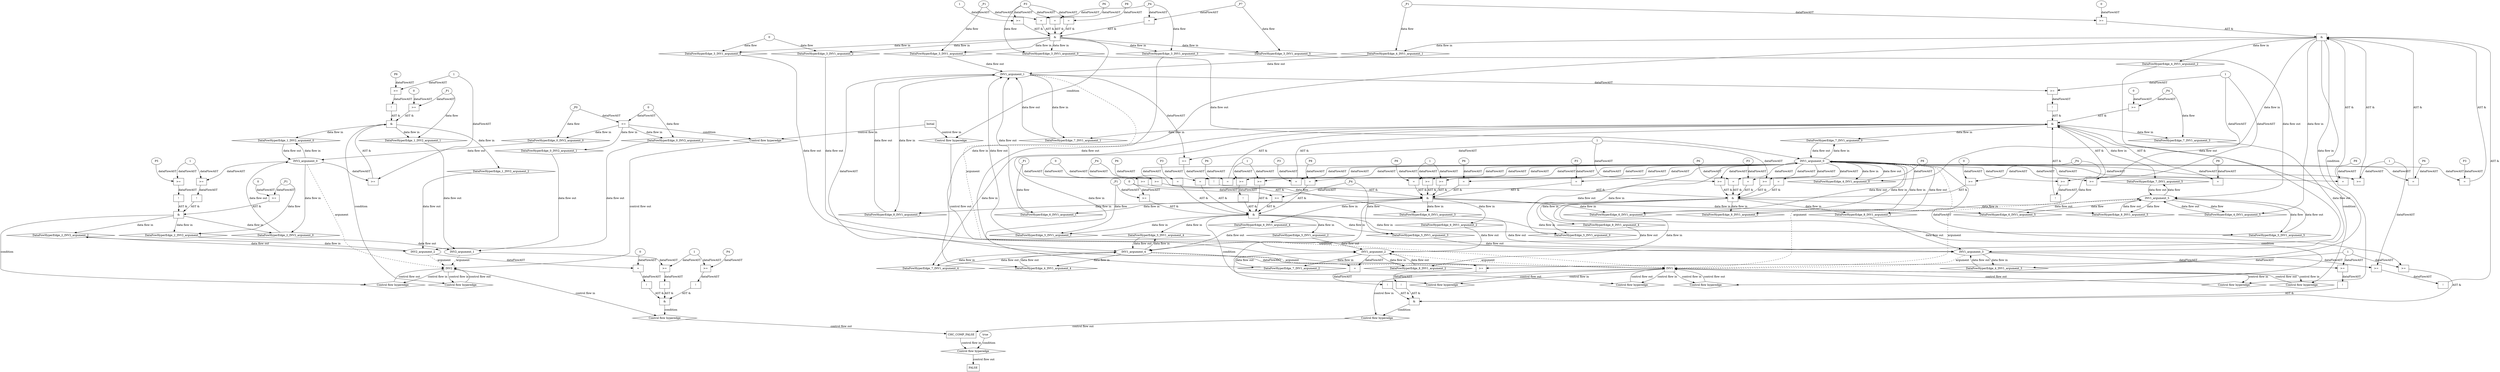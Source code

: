 digraph dag {
"CHC_COMP_FALSE" [label="CHC_COMP_FALSE" nodeName="CHC_COMP_FALSE" class=cfn  shape="rect"];
"INV1" [label="INV1" nodeName="INV1" class=cfn  shape="rect"];
"INV2" [label="INV2" nodeName="INV2" class=cfn  shape="rect"];
FALSE [label="FALSE" nodeName=FALSE class=cfn  shape="rect"];
Initial [label="Initial" nodeName=Initial class=cfn  shape="rect"];
ControlFowHyperEdge_0 [label="Control flow hyperedge" nodeName=ControlFowHyperEdge_0 class=controlFlowHyperEdge shape="diamond"];
"Initial" -> ControlFowHyperEdge_0 [label="control flow in"]
ControlFowHyperEdge_0 -> "INV2" [label="control flow out"]
ControlFowHyperEdge_1 [label="Control flow hyperedge" nodeName=ControlFowHyperEdge_1 class=controlFlowHyperEdge shape="diamond"];
"INV2" -> ControlFowHyperEdge_1 [label="control flow in"]
ControlFowHyperEdge_1 -> "INV2" [label="control flow out"]
ControlFowHyperEdge_2 [label="Control flow hyperedge" nodeName=ControlFowHyperEdge_2 class=controlFlowHyperEdge shape="diamond"];
"INV2" -> ControlFowHyperEdge_2 [label="control flow in"]
ControlFowHyperEdge_2 -> "INV2" [label="control flow out"]
ControlFowHyperEdge_3 [label="Control flow hyperedge" nodeName=ControlFowHyperEdge_3 class=controlFlowHyperEdge shape="diamond"];
"Initial" -> ControlFowHyperEdge_3 [label="control flow in"]
ControlFowHyperEdge_3 -> "INV1" [label="control flow out"]
ControlFowHyperEdge_4 [label="Control flow hyperedge" nodeName=ControlFowHyperEdge_4 class=controlFlowHyperEdge shape="diamond"];
"INV1" -> ControlFowHyperEdge_4 [label="control flow in"]
ControlFowHyperEdge_4 -> "INV1" [label="control flow out"]
ControlFowHyperEdge_5 [label="Control flow hyperedge" nodeName=ControlFowHyperEdge_5 class=controlFlowHyperEdge shape="diamond"];
"INV1" -> ControlFowHyperEdge_5 [label="control flow in"]
ControlFowHyperEdge_5 -> "INV1" [label="control flow out"]
ControlFowHyperEdge_6 [label="Control flow hyperedge" nodeName=ControlFowHyperEdge_6 class=controlFlowHyperEdge shape="diamond"];
"INV1" -> ControlFowHyperEdge_6 [label="control flow in"]
ControlFowHyperEdge_6 -> "INV1" [label="control flow out"]
ControlFowHyperEdge_7 [label="Control flow hyperedge" nodeName=ControlFowHyperEdge_7 class=controlFlowHyperEdge shape="diamond"];
"INV1" -> ControlFowHyperEdge_7 [label="control flow in"]
ControlFowHyperEdge_7 -> "INV1" [label="control flow out"]
ControlFowHyperEdge_8 [label="Control flow hyperedge" nodeName=ControlFowHyperEdge_8 class=controlFlowHyperEdge shape="diamond"];
"INV1" -> ControlFowHyperEdge_8 [label="control flow in"]
ControlFowHyperEdge_8 -> "INV1" [label="control flow out"]
ControlFowHyperEdge_9 [label="Control flow hyperedge" nodeName=ControlFowHyperEdge_9 class=controlFlowHyperEdge shape="diamond"];
"INV2" -> ControlFowHyperEdge_9 [label="control flow in"]
ControlFowHyperEdge_9 -> "CHC_COMP_FALSE" [label="control flow out"]
ControlFowHyperEdge_10 [label="Control flow hyperedge" nodeName=ControlFowHyperEdge_10 class=controlFlowHyperEdge shape="diamond"];
"INV1" -> ControlFowHyperEdge_10 [label="control flow in"]
ControlFowHyperEdge_10 -> "CHC_COMP_FALSE" [label="control flow out"]
ControlFowHyperEdge_11 [label="Control flow hyperedge" nodeName=ControlFowHyperEdge_11 class=controlFlowHyperEdge shape="diamond"];
"CHC_COMP_FALSE" -> ControlFowHyperEdge_11 [label="control flow in"]
ControlFowHyperEdge_11 -> "FALSE" [label="control flow out"]
"INV2_argument_0" [label="INV2_argument_0" nodeName=argument0 class=argument  head="INV2" shape="oval"];
"INV2_argument_0" -> "INV2"[label="argument" style="dashed"]
"INV2_argument_1" [label="INV2_argument_1" nodeName=argument1 class=argument  head="INV2" shape="oval"];
"INV2_argument_1" -> "INV2"[label="argument" style="dashed"]
"INV2_argument_2" [label="INV2_argument_2" nodeName=argument2 class=argument  head="INV2" shape="oval"];
"INV2_argument_2" -> "INV2"[label="argument" style="dashed"]
"INV1_argument_0" [label="INV1_argument_0" nodeName=argument0 class=argument  head="INV1" shape="oval"];
"INV1_argument_0" -> "INV1"[label="argument" style="dashed"]
"INV1_argument_1" [label="INV1_argument_1" nodeName=argument1 class=argument  head="INV1" shape="oval"];
"INV1_argument_1" -> "INV1"[label="argument" style="dashed"]
"INV1_argument_2" [label="INV1_argument_2" nodeName=argument2 class=argument  head="INV1" shape="oval"];
"INV1_argument_2" -> "INV1"[label="argument" style="dashed"]
"INV1_argument_3" [label="INV1_argument_3" nodeName=argument3 class=argument  head="INV1" shape="oval"];
"INV1_argument_3" -> "INV1"[label="argument" style="dashed"]
"INV1_argument_4" [label="INV1_argument_4" nodeName=argument4 class=argument  head="INV1" shape="oval"];
"INV1_argument_4" -> "INV1"[label="argument" style="dashed"]
"INV1_argument_5" [label="INV1_argument_5" nodeName=argument5 class=argument  head="INV1" shape="oval"];
"INV1_argument_5" -> "INV1"[label="argument" style="dashed"]

"xxxINV2___Initial_0xxxguard_0_node_0" [label=">=" nodeName="xxxINV2___Initial_0xxxguard_0_node_0" class=Operator  shape="rect"];
"xxxINV2___Initial_0xxxdataFlow1_node_0" -> "xxxINV2___Initial_0xxxguard_0_node_0"[label="dataFlowAST"]
"xxxINV2___Initial_0xxxdataFlow_0_node_0" -> "xxxINV2___Initial_0xxxguard_0_node_0"[label="dataFlowAST"]

"xxxINV2___Initial_0xxxguard_0_node_0" -> "ControlFowHyperEdge_0" [label="condition"];
"xxxINV2___Initial_0xxxdataFlow_0_node_0" [label="_P0" nodeName="xxxINV2___Initial_0xxxdataFlow_0_node_0" class=Constant ];

"xxxINV2___Initial_0xxxdataFlow_0_node_0" -> "DataFowHyperEdge_0_INV2_argument_0" [label="data flow"];
"xxxINV2___Initial_0xxxdataFlow1_node_0" [label="0" nodeName="xxxINV2___Initial_0xxxdataFlow1_node_0" class=Literal ];

"xxxINV2___Initial_0xxxdataFlow1_node_0" -> "DataFowHyperEdge_0_INV2_argument_2" [label="data flow"];
"xxxINV2___INV2_1xxx_and" [label="&" nodeName="xxxINV2___INV2_1xxx_and" class=Operator shape="rect"];
"xxxINV2___INV2_1xxxguard_0_node_0" [label="!" nodeName="xxxINV2___INV2_1xxxguard_0_node_0" class=Operator shape="rect"];
"xxxINV2___INV2_1xxxguard_0_node_1" [label=">=" nodeName="xxxINV2___INV2_1xxxguard_0_node_1" class=Operator  shape="rect"];
"xxxINV2___INV2_1xxxguard_0_node_2" [label="P6" nodeName="xxxINV2___INV2_1xxxguard_0_node_2" class=Constant ];
"xxxINV2___INV2_1xxxguard_0_node_3" [label="1" nodeName="xxxINV2___INV2_1xxxguard_0_node_3" class=Literal ];
"xxxINV2___INV2_1xxxguard_0_node_1" -> "xxxINV2___INV2_1xxxguard_0_node_0"[label="dataFlowAST"]
"xxxINV2___INV2_1xxxguard_0_node_2" -> "xxxINV2___INV2_1xxxguard_0_node_1"[label="dataFlowAST"]
"xxxINV2___INV2_1xxxguard_0_node_3" -> "xxxINV2___INV2_1xxxguard_0_node_1"[label="dataFlowAST"]

"xxxINV2___INV2_1xxxguard_0_node_0" -> "xxxINV2___INV2_1xxx_and" [label="AST &"];
"xxxINV2___INV2_1xxxguard1_node_0" [label=">=" nodeName="xxxINV2___INV2_1xxxguard1_node_0" class=Operator  shape="rect"];
"xxxINV2___INV2_1xxxguard1_node_2" [label="0" nodeName="xxxINV2___INV2_1xxxguard1_node_2" class=Literal ];
"xxxINV2___INV2_1xxxdataFlow_0_node_0" -> "xxxINV2___INV2_1xxxguard1_node_0"[label="dataFlowAST"]
"xxxINV2___INV2_1xxxguard1_node_2" -> "xxxINV2___INV2_1xxxguard1_node_0"[label="dataFlowAST"]

"xxxINV2___INV2_1xxxguard1_node_0" -> "xxxINV2___INV2_1xxx_and" [label="AST &"];
"xxxINV2___INV2_1xxxguard2_node_0" [label=">=" nodeName="xxxINV2___INV2_1xxxguard2_node_0" class=Operator  shape="rect"];
"INV2_argument_0" -> "xxxINV2___INV2_1xxxguard2_node_0"[label="dataFlowAST"]
"xxxINV2___INV2_1xxxguard_0_node_3" -> "xxxINV2___INV2_1xxxguard2_node_0"[label="dataFlowAST"]

"xxxINV2___INV2_1xxxguard2_node_0" -> "xxxINV2___INV2_1xxx_and" [label="AST &"];
"xxxINV2___INV2_1xxx_and" -> "ControlFowHyperEdge_1" [label="condition"];
"xxxINV2___INV2_1xxxdataFlow_0_node_0" [label="_P1" nodeName="xxxINV2___INV2_1xxxdataFlow_0_node_0" class=Constant ];

"xxxINV2___INV2_1xxxdataFlow_0_node_0" -> "DataFowHyperEdge_1_INV2_argument_1" [label="data flow"];
"xxxINV2___INV2_2xxx_and" [label="&" nodeName="xxxINV2___INV2_2xxx_and" class=Operator shape="rect"];
"xxxINV2___INV2_2xxxguard_0_node_0" [label=">=" nodeName="xxxINV2___INV2_2xxxguard_0_node_0" class=Operator  shape="rect"];
"xxxINV2___INV2_2xxxguard_0_node_2" [label="0" nodeName="xxxINV2___INV2_2xxxguard_0_node_2" class=Literal ];
"xxxINV2___INV2_2xxxdataFlow_0_node_0" -> "xxxINV2___INV2_2xxxguard_0_node_0"[label="dataFlowAST"]
"xxxINV2___INV2_2xxxguard_0_node_2" -> "xxxINV2___INV2_2xxxguard_0_node_0"[label="dataFlowAST"]

"xxxINV2___INV2_2xxxguard_0_node_0" -> "xxxINV2___INV2_2xxx_and" [label="AST &"];
"xxxINV2___INV2_2xxxguard1_node_0" [label="!" nodeName="xxxINV2___INV2_2xxxguard1_node_0" class=Operator shape="rect"];
"xxxINV2___INV2_2xxxguard1_node_1" [label=">=" nodeName="xxxINV2___INV2_2xxxguard1_node_1" class=Operator  shape="rect"];
"xxxINV2___INV2_2xxxguard1_node_2" [label="P5" nodeName="xxxINV2___INV2_2xxxguard1_node_2" class=Constant ];
"xxxINV2___INV2_2xxxguard1_node_3" [label="1" nodeName="xxxINV2___INV2_2xxxguard1_node_3" class=Literal ];
"xxxINV2___INV2_2xxxguard1_node_1" -> "xxxINV2___INV2_2xxxguard1_node_0"[label="dataFlowAST"]
"xxxINV2___INV2_2xxxguard1_node_2" -> "xxxINV2___INV2_2xxxguard1_node_1"[label="dataFlowAST"]
"xxxINV2___INV2_2xxxguard1_node_3" -> "xxxINV2___INV2_2xxxguard1_node_1"[label="dataFlowAST"]

"xxxINV2___INV2_2xxxguard1_node_0" -> "xxxINV2___INV2_2xxx_and" [label="AST &"];
"xxxINV2___INV2_2xxxguard2_node_0" [label="!" nodeName="xxxINV2___INV2_2xxxguard2_node_0" class=Operator shape="rect"];
"xxxINV2___INV2_2xxxguard2_node_1" [label=">=" nodeName="xxxINV2___INV2_2xxxguard2_node_1" class=Operator  shape="rect"];
"xxxINV2___INV2_2xxxguard2_node_1" -> "xxxINV2___INV2_2xxxguard2_node_0"[label="dataFlowAST"]
"INV2_argument_0" -> "xxxINV2___INV2_2xxxguard2_node_1"[label="dataFlowAST"]
"xxxINV2___INV2_2xxxguard1_node_3" -> "xxxINV2___INV2_2xxxguard2_node_1"[label="dataFlowAST"]

"xxxINV2___INV2_2xxxguard2_node_0" -> "xxxINV2___INV2_2xxx_and" [label="AST &"];
"xxxINV2___INV2_2xxx_and" -> "ControlFowHyperEdge_2" [label="condition"];
"xxxINV2___INV2_2xxxdataFlow_0_node_0" [label="_P1" nodeName="xxxINV2___INV2_2xxxdataFlow_0_node_0" class=Constant ];

"xxxINV2___INV2_2xxxdataFlow_0_node_0" -> "DataFowHyperEdge_2_INV2_argument_1" [label="data flow"];
"xxxINV1___Initial_3xxx_and" [label="&" nodeName="xxxINV1___Initial_3xxx_and" class=Operator shape="rect"];
"xxxINV1___Initial_3xxxguard2_node_0" [label=">=" nodeName="xxxINV1___Initial_3xxxguard2_node_0" class=Operator  shape="rect"];
"xxxINV1___Initial_3xxxguard2_node_2" [label="1" nodeName="xxxINV1___Initial_3xxxguard2_node_2" class=Literal ];
"xxxINV1___Initial_3xxxdataFlow5_node_0" -> "xxxINV1___Initial_3xxxguard2_node_0"[label="dataFlowAST"]
"xxxINV1___Initial_3xxxguard2_node_2" -> "xxxINV1___Initial_3xxxguard2_node_0"[label="dataFlowAST"]

"xxxINV1___Initial_3xxxguard2_node_0" -> "xxxINV1___Initial_3xxx_and" [label="AST &"];
"xxxINV1___Initial_3xxxguard3_node_0" [label="=" nodeName="xxxINV1___Initial_3xxxguard3_node_0" class=Operator  shape="rect"];
"xxxINV1___Initial_3xxxguard3_node_1" [label="P8" nodeName="xxxINV1___Initial_3xxxguard3_node_1" class=Constant ];
"xxxINV1___Initial_3xxxguard3_node_1" -> "xxxINV1___Initial_3xxxguard3_node_0"[label="dataFlowAST"]
"xxxINV1___Initial_3xxxdataFlow5_node_0" -> "xxxINV1___Initial_3xxxguard3_node_0"[label="dataFlowAST"]

"xxxINV1___Initial_3xxxguard3_node_0" -> "xxxINV1___Initial_3xxx_and" [label="AST &"];
"xxxINV1___Initial_3xxxguard4_node_0" [label="=" nodeName="xxxINV1___Initial_3xxxguard4_node_0" class=Operator  shape="rect"];
"xxxINV1___Initial_3xxxguard4_node_1" [label="P6" nodeName="xxxINV1___Initial_3xxxguard4_node_1" class=Constant ];
"xxxINV1___Initial_3xxxguard4_node_1" -> "xxxINV1___Initial_3xxxguard4_node_0"[label="dataFlowAST"]
"xxxINV1___Initial_3xxxdataFlow5_node_0" -> "xxxINV1___Initial_3xxxguard4_node_0"[label="dataFlowAST"]

"xxxINV1___Initial_3xxxguard4_node_0" -> "xxxINV1___Initial_3xxx_and" [label="AST &"];
"xxxINV1___Initial_3xxxguard_0_node_0" [label="=" nodeName="xxxINV1___Initial_3xxxguard_0_node_0" class=Operator  shape="rect"];
"xxxINV1___Initial_3xxxdataFlow1_node_0" -> "xxxINV1___Initial_3xxxguard_0_node_0"[label="dataFlowAST"]
"xxxINV1___Initial_3xxxdataFlow3_node_0" -> "xxxINV1___Initial_3xxxguard_0_node_0"[label="dataFlowAST"]

"xxxINV1___Initial_3xxxguard_0_node_0" -> "xxxINV1___Initial_3xxx_and" [label="AST &"];
"xxxINV1___Initial_3xxxguard1_node_0" [label="=" nodeName="xxxINV1___Initial_3xxxguard1_node_0" class=Operator  shape="rect"];
"xxxINV1___Initial_3xxxdataFlow4_node_0" -> "xxxINV1___Initial_3xxxguard1_node_0"[label="dataFlowAST"]
"xxxINV1___Initial_3xxxdataFlow3_node_0" -> "xxxINV1___Initial_3xxxguard1_node_0"[label="dataFlowAST"]

"xxxINV1___Initial_3xxxguard1_node_0" -> "xxxINV1___Initial_3xxx_and" [label="AST &"];
"xxxINV1___Initial_3xxx_and" -> "ControlFowHyperEdge_3" [label="condition"];
"xxxINV1___Initial_3xxxdataFlow_0_node_0" [label="0" nodeName="xxxINV1___Initial_3xxxdataFlow_0_node_0" class=Literal ];

"xxxINV1___Initial_3xxxdataFlow_0_node_0" -> "DataFowHyperEdge_3_INV1_argument_4" [label="data flow"];
"xxxINV1___Initial_3xxxdataFlow1_node_0" [label="_P1" nodeName="xxxINV1___Initial_3xxxdataFlow1_node_0" class=Constant ];

"xxxINV1___Initial_3xxxdataFlow1_node_0" -> "DataFowHyperEdge_3_INV1_argument_1" [label="data flow"];

"xxxINV1___Initial_3xxxdataFlow_0_node_0" -> "DataFowHyperEdge_3_INV1_argument_2" [label="data flow"];
"xxxINV1___Initial_3xxxdataFlow3_node_0" [label="_P4" nodeName="xxxINV1___Initial_3xxxdataFlow3_node_0" class=Constant ];

"xxxINV1___Initial_3xxxdataFlow3_node_0" -> "DataFowHyperEdge_3_INV1_argument_3" [label="data flow"];
"xxxINV1___Initial_3xxxdataFlow4_node_0" [label="_P7" nodeName="xxxINV1___Initial_3xxxdataFlow4_node_0" class=Constant ];

"xxxINV1___Initial_3xxxdataFlow4_node_0" -> "DataFowHyperEdge_3_INV1_argument_5" [label="data flow"];
"xxxINV1___Initial_3xxxdataFlow5_node_0" [label="P3" nodeName="xxxINV1___Initial_3xxxdataFlow5_node_0" class=Constant ];

"xxxINV1___Initial_3xxxdataFlow5_node_0" -> "DataFowHyperEdge_3_INV1_argument_0" [label="data flow"];
"xxxINV1___INV1_4xxx_and" [label="&" nodeName="xxxINV1___INV1_4xxx_and" class=Operator shape="rect"];
"xxxINV1___INV1_4xxxguard1_node_0" [label="=" nodeName="xxxINV1___INV1_4xxxguard1_node_0" class=Operator  shape="rect"];
"xxxINV1___INV1_4xxxguard1_node_1" [label="P8" nodeName="xxxINV1___INV1_4xxxguard1_node_1" class=Constant ];
"xxxINV1___INV1_4xxxguard1_node_1" -> "xxxINV1___INV1_4xxxguard1_node_0"[label="dataFlowAST"]
"INV1_argument_0" -> "xxxINV1___INV1_4xxxguard1_node_0"[label="dataFlowAST"]

"xxxINV1___INV1_4xxxguard1_node_0" -> "xxxINV1___INV1_4xxx_and" [label="AST &"];
"xxxINV1___INV1_4xxxguard3_node_0" [label=">=" nodeName="xxxINV1___INV1_4xxxguard3_node_0" class=Operator  shape="rect"];
"xxxINV1___INV1_4xxxguard3_node_2" [label="0" nodeName="xxxINV1___INV1_4xxxguard3_node_2" class=Literal ];
"xxxINV1___INV1_4xxxdataFlow_0_node_0" -> "xxxINV1___INV1_4xxxguard3_node_0"[label="dataFlowAST"]
"xxxINV1___INV1_4xxxguard3_node_2" -> "xxxINV1___INV1_4xxxguard3_node_0"[label="dataFlowAST"]

"xxxINV1___INV1_4xxxguard3_node_0" -> "xxxINV1___INV1_4xxx_and" [label="AST &"];
"xxxINV1___INV1_4xxxguard2_node_0" [label="=" nodeName="xxxINV1___INV1_4xxxguard2_node_0" class=Operator  shape="rect"];
"xxxINV1___INV1_4xxxguard2_node_1" [label="P6" nodeName="xxxINV1___INV1_4xxxguard2_node_1" class=Constant ];
"xxxINV1___INV1_4xxxguard2_node_1" -> "xxxINV1___INV1_4xxxguard2_node_0"[label="dataFlowAST"]
"INV1_argument_0" -> "xxxINV1___INV1_4xxxguard2_node_0"[label="dataFlowAST"]

"xxxINV1___INV1_4xxxguard2_node_0" -> "xxxINV1___INV1_4xxx_and" [label="AST &"];
"xxxINV1___INV1_4xxxguard4_node_0" [label=">=" nodeName="xxxINV1___INV1_4xxxguard4_node_0" class=Operator  shape="rect"];
"xxxINV1___INV1_4xxxguard4_node_2" [label="1" nodeName="xxxINV1___INV1_4xxxguard4_node_2" class=Literal ];
"INV1_argument_0" -> "xxxINV1___INV1_4xxxguard4_node_0"[label="dataFlowAST"]
"xxxINV1___INV1_4xxxguard4_node_2" -> "xxxINV1___INV1_4xxxguard4_node_0"[label="dataFlowAST"]

"xxxINV1___INV1_4xxxguard4_node_0" -> "xxxINV1___INV1_4xxx_and" [label="AST &"];
"xxxINV1___INV1_4xxxguard5_node_0" [label="!" nodeName="xxxINV1___INV1_4xxxguard5_node_0" class=Operator shape="rect"];
"xxxINV1___INV1_4xxxguard5_node_1" [label=">=" nodeName="xxxINV1___INV1_4xxxguard5_node_1" class=Operator  shape="rect"];
"xxxINV1___INV1_4xxxguard5_node_1" -> "xxxINV1___INV1_4xxxguard5_node_0"[label="dataFlowAST"]
"INV1_argument_3" -> "xxxINV1___INV1_4xxxguard5_node_1"[label="dataFlowAST"]
"xxxINV1___INV1_4xxxguard4_node_2" -> "xxxINV1___INV1_4xxxguard5_node_1"[label="dataFlowAST"]

"xxxINV1___INV1_4xxxguard5_node_0" -> "xxxINV1___INV1_4xxx_and" [label="AST &"];
"xxxINV1___INV1_4xxxguard_0_node_0" [label="=" nodeName="xxxINV1___INV1_4xxxguard_0_node_0" class=Operator  shape="rect"];
"xxxINV1___INV1_4xxxguard_0_node_1" [label="P3" nodeName="xxxINV1___INV1_4xxxguard_0_node_1" class=Constant ];
"xxxINV1___INV1_4xxxguard_0_node_1" -> "xxxINV1___INV1_4xxxguard_0_node_0"[label="dataFlowAST"]
"INV1_argument_0" -> "xxxINV1___INV1_4xxxguard_0_node_0"[label="dataFlowAST"]

"xxxINV1___INV1_4xxxguard_0_node_0" -> "xxxINV1___INV1_4xxx_and" [label="AST &"];
"xxxINV1___INV1_4xxx_and" -> "ControlFowHyperEdge_4" [label="condition"];
"xxxINV1___INV1_4xxxdataFlow_0_node_0" [label="_P1" nodeName="xxxINV1___INV1_4xxxdataFlow_0_node_0" class=Constant ];

"xxxINV1___INV1_4xxxdataFlow_0_node_0" -> "DataFowHyperEdge_4_INV1_argument_1" [label="data flow"];

"INV1_argument_5" -> "DataFowHyperEdge_4_INV1_argument_5" [label="data flow"];
"xxxINV1___INV1_5xxx_and" [label="&" nodeName="xxxINV1___INV1_5xxx_and" class=Operator shape="rect"];
"xxxINV1___INV1_5xxxguard_0_node_0" [label="=" nodeName="xxxINV1___INV1_5xxxguard_0_node_0" class=Operator  shape="rect"];
"xxxINV1___INV1_5xxxguard_0_node_1" [label="P6" nodeName="xxxINV1___INV1_5xxxguard_0_node_1" class=Constant ];
"xxxINV1___INV1_5xxxguard_0_node_1" -> "xxxINV1___INV1_5xxxguard_0_node_0"[label="dataFlowAST"]
"INV1_argument_0" -> "xxxINV1___INV1_5xxxguard_0_node_0"[label="dataFlowAST"]

"xxxINV1___INV1_5xxxguard_0_node_0" -> "xxxINV1___INV1_5xxx_and" [label="AST &"];
"xxxINV1___INV1_5xxxguard1_node_0" [label="=" nodeName="xxxINV1___INV1_5xxxguard1_node_0" class=Operator  shape="rect"];
"xxxINV1___INV1_5xxxguard1_node_1" [label="P3" nodeName="xxxINV1___INV1_5xxxguard1_node_1" class=Constant ];
"xxxINV1___INV1_5xxxguard1_node_1" -> "xxxINV1___INV1_5xxxguard1_node_0"[label="dataFlowAST"]
"INV1_argument_0" -> "xxxINV1___INV1_5xxxguard1_node_0"[label="dataFlowAST"]

"xxxINV1___INV1_5xxxguard1_node_0" -> "xxxINV1___INV1_5xxx_and" [label="AST &"];
"xxxINV1___INV1_5xxxguard5_node_0" [label="=" nodeName="xxxINV1___INV1_5xxxguard5_node_0" class=Operator  shape="rect"];
"xxxINV1___INV1_5xxxguard5_node_1" [label="P8" nodeName="xxxINV1___INV1_5xxxguard5_node_1" class=Constant ];
"xxxINV1___INV1_5xxxguard5_node_1" -> "xxxINV1___INV1_5xxxguard5_node_0"[label="dataFlowAST"]
"INV1_argument_0" -> "xxxINV1___INV1_5xxxguard5_node_0"[label="dataFlowAST"]

"xxxINV1___INV1_5xxxguard5_node_0" -> "xxxINV1___INV1_5xxx_and" [label="AST &"];
"xxxINV1___INV1_5xxxguard2_node_0" [label="!" nodeName="xxxINV1___INV1_5xxxguard2_node_0" class=Operator shape="rect"];
"xxxINV1___INV1_5xxxguard2_node_1" [label=">=" nodeName="xxxINV1___INV1_5xxxguard2_node_1" class=Operator  shape="rect"];
"xxxINV1___INV1_5xxxguard2_node_3" [label="1" nodeName="xxxINV1___INV1_5xxxguard2_node_3" class=Literal ];
"xxxINV1___INV1_5xxxguard2_node_1" -> "xxxINV1___INV1_5xxxguard2_node_0"[label="dataFlowAST"]
"INV1_argument_0" -> "xxxINV1___INV1_5xxxguard2_node_1"[label="dataFlowAST"]
"xxxINV1___INV1_5xxxguard2_node_3" -> "xxxINV1___INV1_5xxxguard2_node_1"[label="dataFlowAST"]

"xxxINV1___INV1_5xxxguard2_node_0" -> "xxxINV1___INV1_5xxx_and" [label="AST &"];
"xxxINV1___INV1_5xxxguard6_node_0" [label=">=" nodeName="xxxINV1___INV1_5xxxguard6_node_0" class=Operator  shape="rect"];
"INV1_argument_0" -> "xxxINV1___INV1_5xxxguard6_node_0"[label="dataFlowAST"]
"xxxINV1___INV1_5xxxguard2_node_3" -> "xxxINV1___INV1_5xxxguard6_node_0"[label="dataFlowAST"]

"xxxINV1___INV1_5xxxguard6_node_0" -> "xxxINV1___INV1_5xxx_and" [label="AST &"];
"xxxINV1___INV1_5xxxguard3_node_0" [label=">=" nodeName="xxxINV1___INV1_5xxxguard3_node_0" class=Operator  shape="rect"];
"xxxINV1___INV1_5xxxguard3_node_2" [label="0" nodeName="xxxINV1___INV1_5xxxguard3_node_2" class=Literal ];
"xxxINV1___INV1_5xxxdataFlow_0_node_0" -> "xxxINV1___INV1_5xxxguard3_node_0"[label="dataFlowAST"]
"xxxINV1___INV1_5xxxguard3_node_2" -> "xxxINV1___INV1_5xxxguard3_node_0"[label="dataFlowAST"]

"xxxINV1___INV1_5xxxguard3_node_0" -> "xxxINV1___INV1_5xxx_and" [label="AST &"];
"xxxINV1___INV1_5xxxguard4_node_0" [label=">=" nodeName="xxxINV1___INV1_5xxxguard4_node_0" class=Operator  shape="rect"];
"xxxINV1___INV1_5xxxdataFlow1_node_0" -> "xxxINV1___INV1_5xxxguard4_node_0"[label="dataFlowAST"]
"xxxINV1___INV1_5xxxguard3_node_2" -> "xxxINV1___INV1_5xxxguard4_node_0"[label="dataFlowAST"]

"xxxINV1___INV1_5xxxguard4_node_0" -> "xxxINV1___INV1_5xxx_and" [label="AST &"];
"xxxINV1___INV1_5xxx_and" -> "ControlFowHyperEdge_5" [label="condition"];
"xxxINV1___INV1_5xxxdataFlow_0_node_0" [label="_P1" nodeName="xxxINV1___INV1_5xxxdataFlow_0_node_0" class=Constant ];

"xxxINV1___INV1_5xxxdataFlow_0_node_0" -> "DataFowHyperEdge_5_INV1_argument_1" [label="data flow"];
"xxxINV1___INV1_5xxxdataFlow1_node_0" [label="_P4" nodeName="xxxINV1___INV1_5xxxdataFlow1_node_0" class=Constant ];

"xxxINV1___INV1_5xxxdataFlow1_node_0" -> "DataFowHyperEdge_5_INV1_argument_3" [label="data flow"];

"INV1_argument_5" -> "DataFowHyperEdge_5_INV1_argument_5" [label="data flow"];
"xxxINV1___INV1_6xxx_and" [label="&" nodeName="xxxINV1___INV1_6xxx_and" class=Operator shape="rect"];
"xxxINV1___INV1_6xxxguard_0_node_0" [label="=" nodeName="xxxINV1___INV1_6xxxguard_0_node_0" class=Operator  shape="rect"];
"xxxINV1___INV1_6xxxguard_0_node_1" [label="P6" nodeName="xxxINV1___INV1_6xxxguard_0_node_1" class=Constant ];
"xxxINV1___INV1_6xxxguard_0_node_1" -> "xxxINV1___INV1_6xxxguard_0_node_0"[label="dataFlowAST"]
"INV1_argument_0" -> "xxxINV1___INV1_6xxxguard_0_node_0"[label="dataFlowAST"]

"xxxINV1___INV1_6xxxguard_0_node_0" -> "xxxINV1___INV1_6xxx_and" [label="AST &"];
"xxxINV1___INV1_6xxxguard3_node_0" [label=">=" nodeName="xxxINV1___INV1_6xxxguard3_node_0" class=Operator  shape="rect"];
"xxxINV1___INV1_6xxxguard3_node_2" [label="0" nodeName="xxxINV1___INV1_6xxxguard3_node_2" class=Literal ];
"xxxINV1___INV1_6xxxdataFlow_0_node_0" -> "xxxINV1___INV1_6xxxguard3_node_0"[label="dataFlowAST"]
"xxxINV1___INV1_6xxxguard3_node_2" -> "xxxINV1___INV1_6xxxguard3_node_0"[label="dataFlowAST"]

"xxxINV1___INV1_6xxxguard3_node_0" -> "xxxINV1___INV1_6xxx_and" [label="AST &"];
"xxxINV1___INV1_6xxxguard4_node_0" [label=">=" nodeName="xxxINV1___INV1_6xxxguard4_node_0" class=Operator  shape="rect"];
"xxxINV1___INV1_6xxxdataFlow1_node_0" -> "xxxINV1___INV1_6xxxguard4_node_0"[label="dataFlowAST"]
"xxxINV1___INV1_6xxxguard3_node_2" -> "xxxINV1___INV1_6xxxguard4_node_0"[label="dataFlowAST"]

"xxxINV1___INV1_6xxxguard4_node_0" -> "xxxINV1___INV1_6xxx_and" [label="AST &"];
"xxxINV1___INV1_6xxxguard6_node_0" [label=">=" nodeName="xxxINV1___INV1_6xxxguard6_node_0" class=Operator  shape="rect"];
"INV1_argument_0" -> "xxxINV1___INV1_6xxxguard6_node_0"[label="dataFlowAST"]
"xxxINV1___INV1_6xxxguard2_node_2" -> "xxxINV1___INV1_6xxxguard6_node_0"[label="dataFlowAST"]

"xxxINV1___INV1_6xxxguard6_node_0" -> "xxxINV1___INV1_6xxx_and" [label="AST &"];
"xxxINV1___INV1_6xxxguard2_node_0" [label=">=" nodeName="xxxINV1___INV1_6xxxguard2_node_0" class=Operator  shape="rect"];
"xxxINV1___INV1_6xxxguard2_node_2" [label="1" nodeName="xxxINV1___INV1_6xxxguard2_node_2" class=Literal ];
"INV1_argument_0" -> "xxxINV1___INV1_6xxxguard2_node_0"[label="dataFlowAST"]
"xxxINV1___INV1_6xxxguard2_node_2" -> "xxxINV1___INV1_6xxxguard2_node_0"[label="dataFlowAST"]

"xxxINV1___INV1_6xxxguard2_node_0" -> "xxxINV1___INV1_6xxx_and" [label="AST &"];
"xxxINV1___INV1_6xxxguard1_node_0" [label="=" nodeName="xxxINV1___INV1_6xxxguard1_node_0" class=Operator  shape="rect"];
"xxxINV1___INV1_6xxxguard1_node_1" [label="P3" nodeName="xxxINV1___INV1_6xxxguard1_node_1" class=Constant ];
"xxxINV1___INV1_6xxxguard1_node_1" -> "xxxINV1___INV1_6xxxguard1_node_0"[label="dataFlowAST"]
"INV1_argument_0" -> "xxxINV1___INV1_6xxxguard1_node_0"[label="dataFlowAST"]

"xxxINV1___INV1_6xxxguard1_node_0" -> "xxxINV1___INV1_6xxx_and" [label="AST &"];
"xxxINV1___INV1_6xxxguard5_node_0" [label="=" nodeName="xxxINV1___INV1_6xxxguard5_node_0" class=Operator  shape="rect"];
"xxxINV1___INV1_6xxxguard5_node_1" [label="P8" nodeName="xxxINV1___INV1_6xxxguard5_node_1" class=Constant ];
"xxxINV1___INV1_6xxxguard5_node_1" -> "xxxINV1___INV1_6xxxguard5_node_0"[label="dataFlowAST"]
"INV1_argument_0" -> "xxxINV1___INV1_6xxxguard5_node_0"[label="dataFlowAST"]

"xxxINV1___INV1_6xxxguard5_node_0" -> "xxxINV1___INV1_6xxx_and" [label="AST &"];
"xxxINV1___INV1_6xxx_and" -> "ControlFowHyperEdge_6" [label="condition"];
"xxxINV1___INV1_6xxxdataFlow_0_node_0" [label="_P1" nodeName="xxxINV1___INV1_6xxxdataFlow_0_node_0" class=Constant ];

"xxxINV1___INV1_6xxxdataFlow_0_node_0" -> "DataFowHyperEdge_6_INV1_argument_1" [label="data flow"];
"xxxINV1___INV1_6xxxdataFlow1_node_0" [label="_P4" nodeName="xxxINV1___INV1_6xxxdataFlow1_node_0" class=Constant ];

"xxxINV1___INV1_6xxxdataFlow1_node_0" -> "DataFowHyperEdge_6_INV1_argument_3" [label="data flow"];

"INV1_argument_5" -> "DataFowHyperEdge_6_INV1_argument_5" [label="data flow"];
"xxxINV1___INV1_7xxx_and" [label="&" nodeName="xxxINV1___INV1_7xxx_and" class=Operator shape="rect"];
"xxxINV1___INV1_7xxxguard5_node_0" [label="=" nodeName="xxxINV1___INV1_7xxxguard5_node_0" class=Operator  shape="rect"];
"xxxINV1___INV1_7xxxguard5_node_1" [label="P8" nodeName="xxxINV1___INV1_7xxxguard5_node_1" class=Constant ];
"xxxINV1___INV1_7xxxguard5_node_1" -> "xxxINV1___INV1_7xxxguard5_node_0"[label="dataFlowAST"]
"INV1_argument_0" -> "xxxINV1___INV1_7xxxguard5_node_0"[label="dataFlowAST"]

"xxxINV1___INV1_7xxxguard5_node_0" -> "xxxINV1___INV1_7xxx_and" [label="AST &"];
"xxxINV1___INV1_7xxxguard6_node_0" [label="!" nodeName="xxxINV1___INV1_7xxxguard6_node_0" class=Operator shape="rect"];
"xxxINV1___INV1_7xxxguard6_node_1" [label=">=" nodeName="xxxINV1___INV1_7xxxguard6_node_1" class=Operator  shape="rect"];
"xxxINV1___INV1_7xxxguard6_node_1" -> "xxxINV1___INV1_7xxxguard6_node_0"[label="dataFlowAST"]
"INV1_argument_0" -> "xxxINV1___INV1_7xxxguard6_node_1"[label="dataFlowAST"]
"xxxINV1___INV1_7xxxguard2_node_3" -> "xxxINV1___INV1_7xxxguard6_node_1"[label="dataFlowAST"]

"xxxINV1___INV1_7xxxguard6_node_0" -> "xxxINV1___INV1_7xxx_and" [label="AST &"];
"xxxINV1___INV1_7xxxguard3_node_0" [label=">=" nodeName="xxxINV1___INV1_7xxxguard3_node_0" class=Operator  shape="rect"];
"INV1_argument_0" -> "xxxINV1___INV1_7xxxguard3_node_0"[label="dataFlowAST"]
"xxxINV1___INV1_7xxxguard2_node_3" -> "xxxINV1___INV1_7xxxguard3_node_0"[label="dataFlowAST"]

"xxxINV1___INV1_7xxxguard3_node_0" -> "xxxINV1___INV1_7xxx_and" [label="AST &"];
"xxxINV1___INV1_7xxxguard_0_node_0" [label="=" nodeName="xxxINV1___INV1_7xxxguard_0_node_0" class=Operator  shape="rect"];
"xxxINV1___INV1_7xxxguard_0_node_1" [label="P6" nodeName="xxxINV1___INV1_7xxxguard_0_node_1" class=Constant ];
"xxxINV1___INV1_7xxxguard_0_node_1" -> "xxxINV1___INV1_7xxxguard_0_node_0"[label="dataFlowAST"]
"INV1_argument_0" -> "xxxINV1___INV1_7xxxguard_0_node_0"[label="dataFlowAST"]

"xxxINV1___INV1_7xxxguard_0_node_0" -> "xxxINV1___INV1_7xxx_and" [label="AST &"];
"xxxINV1___INV1_7xxxguard2_node_0" [label="!" nodeName="xxxINV1___INV1_7xxxguard2_node_0" class=Operator shape="rect"];
"xxxINV1___INV1_7xxxguard2_node_1" [label=">=" nodeName="xxxINV1___INV1_7xxxguard2_node_1" class=Operator  shape="rect"];
"xxxINV1___INV1_7xxxguard2_node_3" [label="1" nodeName="xxxINV1___INV1_7xxxguard2_node_3" class=Literal ];
"xxxINV1___INV1_7xxxguard2_node_1" -> "xxxINV1___INV1_7xxxguard2_node_0"[label="dataFlowAST"]
"INV1_argument_1" -> "xxxINV1___INV1_7xxxguard2_node_1"[label="dataFlowAST"]
"xxxINV1___INV1_7xxxguard2_node_3" -> "xxxINV1___INV1_7xxxguard2_node_1"[label="dataFlowAST"]

"xxxINV1___INV1_7xxxguard2_node_0" -> "xxxINV1___INV1_7xxx_and" [label="AST &"];
"xxxINV1___INV1_7xxxguard4_node_0" [label=">=" nodeName="xxxINV1___INV1_7xxxguard4_node_0" class=Operator  shape="rect"];
"xxxINV1___INV1_7xxxguard4_node_2" [label="0" nodeName="xxxINV1___INV1_7xxxguard4_node_2" class=Literal ];
"xxxINV1___INV1_7xxxdataFlow_0_node_0" -> "xxxINV1___INV1_7xxxguard4_node_0"[label="dataFlowAST"]
"xxxINV1___INV1_7xxxguard4_node_2" -> "xxxINV1___INV1_7xxxguard4_node_0"[label="dataFlowAST"]

"xxxINV1___INV1_7xxxguard4_node_0" -> "xxxINV1___INV1_7xxx_and" [label="AST &"];
"xxxINV1___INV1_7xxxguard1_node_0" [label="=" nodeName="xxxINV1___INV1_7xxxguard1_node_0" class=Operator  shape="rect"];
"xxxINV1___INV1_7xxxguard1_node_1" [label="P3" nodeName="xxxINV1___INV1_7xxxguard1_node_1" class=Constant ];
"xxxINV1___INV1_7xxxguard1_node_1" -> "xxxINV1___INV1_7xxxguard1_node_0"[label="dataFlowAST"]
"INV1_argument_0" -> "xxxINV1___INV1_7xxxguard1_node_0"[label="dataFlowAST"]

"xxxINV1___INV1_7xxxguard1_node_0" -> "xxxINV1___INV1_7xxx_and" [label="AST &"];
"xxxINV1___INV1_7xxx_and" -> "ControlFowHyperEdge_7" [label="condition"];
"xxxINV1___INV1_7xxxdataFlow_0_node_0" [label="_P4" nodeName="xxxINV1___INV1_7xxxdataFlow_0_node_0" class=Constant ];

"xxxINV1___INV1_7xxxdataFlow_0_node_0" -> "DataFowHyperEdge_7_INV1_argument_3" [label="data flow"];

"INV1_argument_5" -> "DataFowHyperEdge_7_INV1_argument_5" [label="data flow"];
"xxxINV1___INV1_8xxx_and" [label="&" nodeName="xxxINV1___INV1_8xxx_and" class=Operator shape="rect"];
"xxxINV1___INV1_8xxxguard4_node_0" [label=">=" nodeName="xxxINV1___INV1_8xxxguard4_node_0" class=Operator  shape="rect"];
"INV1_argument_0" -> "xxxINV1___INV1_8xxxguard4_node_0"[label="dataFlowAST"]
"xxxINV1___INV1_8xxxguard2_node_3" -> "xxxINV1___INV1_8xxxguard4_node_0"[label="dataFlowAST"]

"xxxINV1___INV1_8xxxguard4_node_0" -> "xxxINV1___INV1_8xxx_and" [label="AST &"];
"xxxINV1___INV1_8xxxguard2_node_0" [label="!" nodeName="xxxINV1___INV1_8xxxguard2_node_0" class=Operator shape="rect"];
"xxxINV1___INV1_8xxxguard2_node_1" [label=">=" nodeName="xxxINV1___INV1_8xxxguard2_node_1" class=Operator  shape="rect"];
"xxxINV1___INV1_8xxxguard2_node_3" [label="1" nodeName="xxxINV1___INV1_8xxxguard2_node_3" class=Literal ];
"xxxINV1___INV1_8xxxguard2_node_1" -> "xxxINV1___INV1_8xxxguard2_node_0"[label="dataFlowAST"]
"INV1_argument_1" -> "xxxINV1___INV1_8xxxguard2_node_1"[label="dataFlowAST"]
"xxxINV1___INV1_8xxxguard2_node_3" -> "xxxINV1___INV1_8xxxguard2_node_1"[label="dataFlowAST"]

"xxxINV1___INV1_8xxxguard2_node_0" -> "xxxINV1___INV1_8xxx_and" [label="AST &"];
"xxxINV1___INV1_8xxxguard3_node_0" [label=">=" nodeName="xxxINV1___INV1_8xxxguard3_node_0" class=Operator  shape="rect"];
"xxxINV1___INV1_8xxxguard3_node_2" [label="0" nodeName="xxxINV1___INV1_8xxxguard3_node_2" class=Literal ];
"xxxINV1___INV1_8xxxdataFlow_0_node_0" -> "xxxINV1___INV1_8xxxguard3_node_0"[label="dataFlowAST"]
"xxxINV1___INV1_8xxxguard3_node_2" -> "xxxINV1___INV1_8xxxguard3_node_0"[label="dataFlowAST"]

"xxxINV1___INV1_8xxxguard3_node_0" -> "xxxINV1___INV1_8xxx_and" [label="AST &"];
"xxxINV1___INV1_8xxxguard_0_node_0" [label="=" nodeName="xxxINV1___INV1_8xxxguard_0_node_0" class=Operator  shape="rect"];
"xxxINV1___INV1_8xxxguard_0_node_1" [label="P6" nodeName="xxxINV1___INV1_8xxxguard_0_node_1" class=Constant ];
"xxxINV1___INV1_8xxxguard_0_node_1" -> "xxxINV1___INV1_8xxxguard_0_node_0"[label="dataFlowAST"]
"INV1_argument_0" -> "xxxINV1___INV1_8xxxguard_0_node_0"[label="dataFlowAST"]

"xxxINV1___INV1_8xxxguard_0_node_0" -> "xxxINV1___INV1_8xxx_and" [label="AST &"];
"xxxINV1___INV1_8xxxguard5_node_0" [label="=" nodeName="xxxINV1___INV1_8xxxguard5_node_0" class=Operator  shape="rect"];
"xxxINV1___INV1_8xxxguard5_node_1" [label="P8" nodeName="xxxINV1___INV1_8xxxguard5_node_1" class=Constant ];
"xxxINV1___INV1_8xxxguard5_node_1" -> "xxxINV1___INV1_8xxxguard5_node_0"[label="dataFlowAST"]
"INV1_argument_0" -> "xxxINV1___INV1_8xxxguard5_node_0"[label="dataFlowAST"]

"xxxINV1___INV1_8xxxguard5_node_0" -> "xxxINV1___INV1_8xxx_and" [label="AST &"];
"xxxINV1___INV1_8xxxguard1_node_0" [label="=" nodeName="xxxINV1___INV1_8xxxguard1_node_0" class=Operator  shape="rect"];
"xxxINV1___INV1_8xxxguard1_node_1" [label="P3" nodeName="xxxINV1___INV1_8xxxguard1_node_1" class=Constant ];
"xxxINV1___INV1_8xxxguard1_node_1" -> "xxxINV1___INV1_8xxxguard1_node_0"[label="dataFlowAST"]
"INV1_argument_0" -> "xxxINV1___INV1_8xxxguard1_node_0"[label="dataFlowAST"]

"xxxINV1___INV1_8xxxguard1_node_0" -> "xxxINV1___INV1_8xxx_and" [label="AST &"];
"xxxINV1___INV1_8xxxguard6_node_0" [label=">=" nodeName="xxxINV1___INV1_8xxxguard6_node_0" class=Operator  shape="rect"];
"INV1_argument_0" -> "xxxINV1___INV1_8xxxguard6_node_0"[label="dataFlowAST"]
"xxxINV1___INV1_8xxxguard2_node_3" -> "xxxINV1___INV1_8xxxguard6_node_0"[label="dataFlowAST"]

"xxxINV1___INV1_8xxxguard6_node_0" -> "xxxINV1___INV1_8xxx_and" [label="AST &"];
"xxxINV1___INV1_8xxx_and" -> "ControlFowHyperEdge_8" [label="condition"];
"xxxINV1___INV1_8xxxdataFlow_0_node_0" [label="_P4" nodeName="xxxINV1___INV1_8xxxdataFlow_0_node_0" class=Constant ];

"xxxINV1___INV1_8xxxdataFlow_0_node_0" -> "DataFowHyperEdge_8_INV1_argument_3" [label="data flow"];

"INV1_argument_5" -> "DataFowHyperEdge_8_INV1_argument_5" [label="data flow"];
"xxxCHC_COMP_FALSE___INV2_9xxx_and" [label="&" nodeName="xxxCHC_COMP_FALSE___INV2_9xxx_and" class=Operator shape="rect"];
"xxxCHC_COMP_FALSE___INV2_9xxxguard_0_node_0" [label="!" nodeName="xxxCHC_COMP_FALSE___INV2_9xxxguard_0_node_0" class=Operator shape="rect"];
"xxxCHC_COMP_FALSE___INV2_9xxxguard_0_node_1" [label="=" nodeName="xxxCHC_COMP_FALSE___INV2_9xxxguard_0_node_1" class=Operator  shape="rect"];
"xxxCHC_COMP_FALSE___INV2_9xxxguard_0_node_3" [label="0" nodeName="xxxCHC_COMP_FALSE___INV2_9xxxguard_0_node_3" class=Literal ];
"xxxCHC_COMP_FALSE___INV2_9xxxguard_0_node_1" -> "xxxCHC_COMP_FALSE___INV2_9xxxguard_0_node_0"[label="dataFlowAST"]
"INV2_argument_2" -> "xxxCHC_COMP_FALSE___INV2_9xxxguard_0_node_1"[label="dataFlowAST"]
"xxxCHC_COMP_FALSE___INV2_9xxxguard_0_node_3" -> "xxxCHC_COMP_FALSE___INV2_9xxxguard_0_node_1"[label="dataFlowAST"]

"xxxCHC_COMP_FALSE___INV2_9xxxguard_0_node_0" -> "xxxCHC_COMP_FALSE___INV2_9xxx_and" [label="AST &"];
"xxxCHC_COMP_FALSE___INV2_9xxxguard1_node_0" [label="!" nodeName="xxxCHC_COMP_FALSE___INV2_9xxxguard1_node_0" class=Operator shape="rect"];
"xxxCHC_COMP_FALSE___INV2_9xxxguard1_node_1" [label=">=" nodeName="xxxCHC_COMP_FALSE___INV2_9xxxguard1_node_1" class=Operator  shape="rect"];
"xxxCHC_COMP_FALSE___INV2_9xxxguard1_node_2" [label="P4" nodeName="xxxCHC_COMP_FALSE___INV2_9xxxguard1_node_2" class=Constant ];
"xxxCHC_COMP_FALSE___INV2_9xxxguard1_node_3" [label="1" nodeName="xxxCHC_COMP_FALSE___INV2_9xxxguard1_node_3" class=Literal ];
"xxxCHC_COMP_FALSE___INV2_9xxxguard1_node_1" -> "xxxCHC_COMP_FALSE___INV2_9xxxguard1_node_0"[label="dataFlowAST"]
"xxxCHC_COMP_FALSE___INV2_9xxxguard1_node_2" -> "xxxCHC_COMP_FALSE___INV2_9xxxguard1_node_1"[label="dataFlowAST"]
"xxxCHC_COMP_FALSE___INV2_9xxxguard1_node_3" -> "xxxCHC_COMP_FALSE___INV2_9xxxguard1_node_1"[label="dataFlowAST"]

"xxxCHC_COMP_FALSE___INV2_9xxxguard1_node_0" -> "xxxCHC_COMP_FALSE___INV2_9xxx_and" [label="AST &"];
"xxxCHC_COMP_FALSE___INV2_9xxxguard2_node_0" [label="!" nodeName="xxxCHC_COMP_FALSE___INV2_9xxxguard2_node_0" class=Operator shape="rect"];
"xxxCHC_COMP_FALSE___INV2_9xxxguard2_node_1" [label=">=" nodeName="xxxCHC_COMP_FALSE___INV2_9xxxguard2_node_1" class=Operator  shape="rect"];
"xxxCHC_COMP_FALSE___INV2_9xxxguard2_node_1" -> "xxxCHC_COMP_FALSE___INV2_9xxxguard2_node_0"[label="dataFlowAST"]
"INV2_argument_1" -> "xxxCHC_COMP_FALSE___INV2_9xxxguard2_node_1"[label="dataFlowAST"]
"xxxCHC_COMP_FALSE___INV2_9xxxguard1_node_3" -> "xxxCHC_COMP_FALSE___INV2_9xxxguard2_node_1"[label="dataFlowAST"]

"xxxCHC_COMP_FALSE___INV2_9xxxguard2_node_0" -> "xxxCHC_COMP_FALSE___INV2_9xxx_and" [label="AST &"];
"xxxCHC_COMP_FALSE___INV2_9xxx_and" -> "ControlFowHyperEdge_9" [label="condition"];
"xxxCHC_COMP_FALSE___INV1_10xxx_and" [label="&" nodeName="xxxCHC_COMP_FALSE___INV1_10xxx_and" class=Operator shape="rect"];
"xxxCHC_COMP_FALSE___INV1_10xxxguard_0_node_0" [label="!" nodeName="xxxCHC_COMP_FALSE___INV1_10xxxguard_0_node_0" class=Operator shape="rect"];
"xxxCHC_COMP_FALSE___INV1_10xxxguard_0_node_1" [label="=" nodeName="xxxCHC_COMP_FALSE___INV1_10xxxguard_0_node_1" class=Operator  shape="rect"];
"xxxCHC_COMP_FALSE___INV1_10xxxguard_0_node_1" -> "xxxCHC_COMP_FALSE___INV1_10xxxguard_0_node_0"[label="dataFlowAST"]
"INV1_argument_2" -> "xxxCHC_COMP_FALSE___INV1_10xxxguard_0_node_1"[label="dataFlowAST"]
"INV1_argument_4" -> "xxxCHC_COMP_FALSE___INV1_10xxxguard_0_node_1"[label="dataFlowAST"]

"xxxCHC_COMP_FALSE___INV1_10xxxguard_0_node_0" -> "xxxCHC_COMP_FALSE___INV1_10xxx_and" [label="AST &"];
"xxxCHC_COMP_FALSE___INV1_10xxxguard1_node_0" [label=">=" nodeName="xxxCHC_COMP_FALSE___INV1_10xxxguard1_node_0" class=Operator  shape="rect"];
"xxxCHC_COMP_FALSE___INV1_10xxxguard1_node_2" [label="1" nodeName="xxxCHC_COMP_FALSE___INV1_10xxxguard1_node_2" class=Literal ];
"INV1_argument_0" -> "xxxCHC_COMP_FALSE___INV1_10xxxguard1_node_0"[label="dataFlowAST"]
"xxxCHC_COMP_FALSE___INV1_10xxxguard1_node_2" -> "xxxCHC_COMP_FALSE___INV1_10xxxguard1_node_0"[label="dataFlowAST"]

"xxxCHC_COMP_FALSE___INV1_10xxxguard1_node_0" -> "xxxCHC_COMP_FALSE___INV1_10xxx_and" [label="AST &"];
"xxxCHC_COMP_FALSE___INV1_10xxxguard2_node_0" [label="!" nodeName="xxxCHC_COMP_FALSE___INV1_10xxxguard2_node_0" class=Operator shape="rect"];
"xxxCHC_COMP_FALSE___INV1_10xxxguard2_node_1" [label=">=" nodeName="xxxCHC_COMP_FALSE___INV1_10xxxguard2_node_1" class=Operator  shape="rect"];
"xxxCHC_COMP_FALSE___INV1_10xxxguard2_node_1" -> "xxxCHC_COMP_FALSE___INV1_10xxxguard2_node_0"[label="dataFlowAST"]
"INV1_argument_3" -> "xxxCHC_COMP_FALSE___INV1_10xxxguard2_node_1"[label="dataFlowAST"]
"xxxCHC_COMP_FALSE___INV1_10xxxguard1_node_2" -> "xxxCHC_COMP_FALSE___INV1_10xxxguard2_node_1"[label="dataFlowAST"]

"xxxCHC_COMP_FALSE___INV1_10xxxguard2_node_0" -> "xxxCHC_COMP_FALSE___INV1_10xxx_and" [label="AST &"];
"xxxCHC_COMP_FALSE___INV1_10xxxguard3_node_0" [label="!" nodeName="xxxCHC_COMP_FALSE___INV1_10xxxguard3_node_0" class=Operator shape="rect"];
"xxxCHC_COMP_FALSE___INV1_10xxxguard3_node_1" [label=">=" nodeName="xxxCHC_COMP_FALSE___INV1_10xxxguard3_node_1" class=Operator  shape="rect"];
"xxxCHC_COMP_FALSE___INV1_10xxxguard3_node_1" -> "xxxCHC_COMP_FALSE___INV1_10xxxguard3_node_0"[label="dataFlowAST"]
"INV1_argument_1" -> "xxxCHC_COMP_FALSE___INV1_10xxxguard3_node_1"[label="dataFlowAST"]
"xxxCHC_COMP_FALSE___INV1_10xxxguard1_node_2" -> "xxxCHC_COMP_FALSE___INV1_10xxxguard3_node_1"[label="dataFlowAST"]

"xxxCHC_COMP_FALSE___INV1_10xxxguard3_node_0" -> "xxxCHC_COMP_FALSE___INV1_10xxx_and" [label="AST &"];
"xxxCHC_COMP_FALSE___INV1_10xxx_and" -> "ControlFowHyperEdge_10" [label="condition"];
"xxxFALSE___CHC_COMP_FALSE_11xxxguard_0_node_0" [label="true" nodeName="xxxFALSE___CHC_COMP_FALSE_11xxxguard_0_node_0" class=BoolValue ];

"xxxFALSE___CHC_COMP_FALSE_11xxxguard_0_node_0" -> "ControlFowHyperEdge_11" [label="condition"];
"DataFowHyperEdge_0_INV2_argument_0" [label="DataFowHyperEdge_0_INV2_argument_0" nodeName="DataFowHyperEdge_0_INV2_argument_0" class=DataFlowHyperedge shape="diamond"];
"DataFowHyperEdge_0_INV2_argument_0" -> "INV2_argument_0"[label="data flow out"]
"xxxINV2___Initial_0xxxguard_0_node_0" -> "DataFowHyperEdge_0_INV2_argument_0"[label="data flow in"]
"DataFowHyperEdge_0_INV2_argument_1" [label="DataFowHyperEdge_0_INV2_argument_1" nodeName="DataFowHyperEdge_0_INV2_argument_1" class=DataFlowHyperedge shape="diamond"];
"DataFowHyperEdge_0_INV2_argument_1" -> "INV2_argument_1"[label="data flow out"]
"xxxINV2___Initial_0xxxguard_0_node_0" -> "DataFowHyperEdge_0_INV2_argument_1"[label="data flow in"]
"DataFowHyperEdge_0_INV2_argument_2" [label="DataFowHyperEdge_0_INV2_argument_2" nodeName="DataFowHyperEdge_0_INV2_argument_2" class=DataFlowHyperedge shape="diamond"];
"DataFowHyperEdge_0_INV2_argument_2" -> "INV2_argument_2"[label="data flow out"]
"xxxINV2___Initial_0xxxguard_0_node_0" -> "DataFowHyperEdge_0_INV2_argument_2"[label="data flow in"]
"DataFowHyperEdge_1_INV2_argument_0" [label="DataFowHyperEdge_1_INV2_argument_0" nodeName="DataFowHyperEdge_1_INV2_argument_0" class=DataFlowHyperedge shape="diamond"];
"DataFowHyperEdge_1_INV2_argument_0" -> "INV2_argument_0"[label="data flow out"]
"xxxINV2___INV2_1xxx_and" -> "DataFowHyperEdge_1_INV2_argument_0"[label="data flow in"]
"DataFowHyperEdge_1_INV2_argument_1" [label="DataFowHyperEdge_1_INV2_argument_1" nodeName="DataFowHyperEdge_1_INV2_argument_1" class=DataFlowHyperedge shape="diamond"];
"DataFowHyperEdge_1_INV2_argument_1" -> "INV2_argument_1"[label="data flow out"]
"xxxINV2___INV2_1xxx_and" -> "DataFowHyperEdge_1_INV2_argument_1"[label="data flow in"]
"DataFowHyperEdge_1_INV2_argument_2" [label="DataFowHyperEdge_1_INV2_argument_2" nodeName="DataFowHyperEdge_1_INV2_argument_2" class=DataFlowHyperedge shape="diamond"];
"DataFowHyperEdge_1_INV2_argument_2" -> "INV2_argument_2"[label="data flow out"]
"xxxINV2___INV2_1xxx_and" -> "DataFowHyperEdge_1_INV2_argument_2"[label="data flow in"]
"DataFowHyperEdge_2_INV2_argument_0" [label="DataFowHyperEdge_2_INV2_argument_0" nodeName="DataFowHyperEdge_2_INV2_argument_0" class=DataFlowHyperedge shape="diamond"];
"DataFowHyperEdge_2_INV2_argument_0" -> "INV2_argument_0"[label="data flow out"]
"xxxINV2___INV2_2xxx_and" -> "DataFowHyperEdge_2_INV2_argument_0"[label="data flow in"]
"DataFowHyperEdge_2_INV2_argument_1" [label="DataFowHyperEdge_2_INV2_argument_1" nodeName="DataFowHyperEdge_2_INV2_argument_1" class=DataFlowHyperedge shape="diamond"];
"DataFowHyperEdge_2_INV2_argument_1" -> "INV2_argument_1"[label="data flow out"]
"xxxINV2___INV2_2xxx_and" -> "DataFowHyperEdge_2_INV2_argument_1"[label="data flow in"]
"DataFowHyperEdge_2_INV2_argument_2" [label="DataFowHyperEdge_2_INV2_argument_2" nodeName="DataFowHyperEdge_2_INV2_argument_2" class=DataFlowHyperedge shape="diamond"];
"DataFowHyperEdge_2_INV2_argument_2" -> "INV2_argument_2"[label="data flow out"]
"xxxINV2___INV2_2xxx_and" -> "DataFowHyperEdge_2_INV2_argument_2"[label="data flow in"]
"DataFowHyperEdge_3_INV1_argument_0" [label="DataFowHyperEdge_3_INV1_argument_0" nodeName="DataFowHyperEdge_3_INV1_argument_0" class=DataFlowHyperedge shape="diamond"];
"DataFowHyperEdge_3_INV1_argument_0" -> "INV1_argument_0"[label="data flow out"]
"xxxINV1___Initial_3xxx_and" -> "DataFowHyperEdge_3_INV1_argument_0"[label="data flow in"]
"DataFowHyperEdge_3_INV1_argument_1" [label="DataFowHyperEdge_3_INV1_argument_1" nodeName="DataFowHyperEdge_3_INV1_argument_1" class=DataFlowHyperedge shape="diamond"];
"DataFowHyperEdge_3_INV1_argument_1" -> "INV1_argument_1"[label="data flow out"]
"xxxINV1___Initial_3xxx_and" -> "DataFowHyperEdge_3_INV1_argument_1"[label="data flow in"]
"DataFowHyperEdge_3_INV1_argument_2" [label="DataFowHyperEdge_3_INV1_argument_2" nodeName="DataFowHyperEdge_3_INV1_argument_2" class=DataFlowHyperedge shape="diamond"];
"DataFowHyperEdge_3_INV1_argument_2" -> "INV1_argument_2"[label="data flow out"]
"xxxINV1___Initial_3xxx_and" -> "DataFowHyperEdge_3_INV1_argument_2"[label="data flow in"]
"DataFowHyperEdge_3_INV1_argument_3" [label="DataFowHyperEdge_3_INV1_argument_3" nodeName="DataFowHyperEdge_3_INV1_argument_3" class=DataFlowHyperedge shape="diamond"];
"DataFowHyperEdge_3_INV1_argument_3" -> "INV1_argument_3"[label="data flow out"]
"xxxINV1___Initial_3xxx_and" -> "DataFowHyperEdge_3_INV1_argument_3"[label="data flow in"]
"DataFowHyperEdge_3_INV1_argument_4" [label="DataFowHyperEdge_3_INV1_argument_4" nodeName="DataFowHyperEdge_3_INV1_argument_4" class=DataFlowHyperedge shape="diamond"];
"DataFowHyperEdge_3_INV1_argument_4" -> "INV1_argument_4"[label="data flow out"]
"xxxINV1___Initial_3xxx_and" -> "DataFowHyperEdge_3_INV1_argument_4"[label="data flow in"]
"DataFowHyperEdge_3_INV1_argument_5" [label="DataFowHyperEdge_3_INV1_argument_5" nodeName="DataFowHyperEdge_3_INV1_argument_5" class=DataFlowHyperedge shape="diamond"];
"DataFowHyperEdge_3_INV1_argument_5" -> "INV1_argument_5"[label="data flow out"]
"xxxINV1___Initial_3xxx_and" -> "DataFowHyperEdge_3_INV1_argument_5"[label="data flow in"]
"DataFowHyperEdge_4_INV1_argument_0" [label="DataFowHyperEdge_4_INV1_argument_0" nodeName="DataFowHyperEdge_4_INV1_argument_0" class=DataFlowHyperedge shape="diamond"];
"DataFowHyperEdge_4_INV1_argument_0" -> "INV1_argument_0"[label="data flow out"]
"xxxINV1___INV1_4xxx_and" -> "DataFowHyperEdge_4_INV1_argument_0"[label="data flow in"]
"DataFowHyperEdge_4_INV1_argument_1" [label="DataFowHyperEdge_4_INV1_argument_1" nodeName="DataFowHyperEdge_4_INV1_argument_1" class=DataFlowHyperedge shape="diamond"];
"DataFowHyperEdge_4_INV1_argument_1" -> "INV1_argument_1"[label="data flow out"]
"xxxINV1___INV1_4xxx_and" -> "DataFowHyperEdge_4_INV1_argument_1"[label="data flow in"]
"DataFowHyperEdge_4_INV1_argument_2" [label="DataFowHyperEdge_4_INV1_argument_2" nodeName="DataFowHyperEdge_4_INV1_argument_2" class=DataFlowHyperedge shape="diamond"];
"DataFowHyperEdge_4_INV1_argument_2" -> "INV1_argument_2"[label="data flow out"]
"xxxINV1___INV1_4xxx_and" -> "DataFowHyperEdge_4_INV1_argument_2"[label="data flow in"]
"DataFowHyperEdge_4_INV1_argument_3" [label="DataFowHyperEdge_4_INV1_argument_3" nodeName="DataFowHyperEdge_4_INV1_argument_3" class=DataFlowHyperedge shape="diamond"];
"DataFowHyperEdge_4_INV1_argument_3" -> "INV1_argument_3"[label="data flow out"]
"xxxINV1___INV1_4xxx_and" -> "DataFowHyperEdge_4_INV1_argument_3"[label="data flow in"]
"DataFowHyperEdge_4_INV1_argument_4" [label="DataFowHyperEdge_4_INV1_argument_4" nodeName="DataFowHyperEdge_4_INV1_argument_4" class=DataFlowHyperedge shape="diamond"];
"DataFowHyperEdge_4_INV1_argument_4" -> "INV1_argument_4"[label="data flow out"]
"xxxINV1___INV1_4xxx_and" -> "DataFowHyperEdge_4_INV1_argument_4"[label="data flow in"]
"DataFowHyperEdge_4_INV1_argument_5" [label="DataFowHyperEdge_4_INV1_argument_5" nodeName="DataFowHyperEdge_4_INV1_argument_5" class=DataFlowHyperedge shape="diamond"];
"DataFowHyperEdge_4_INV1_argument_5" -> "INV1_argument_5"[label="data flow out"]
"xxxINV1___INV1_4xxx_and" -> "DataFowHyperEdge_4_INV1_argument_5"[label="data flow in"]
"DataFowHyperEdge_5_INV1_argument_0" [label="DataFowHyperEdge_5_INV1_argument_0" nodeName="DataFowHyperEdge_5_INV1_argument_0" class=DataFlowHyperedge shape="diamond"];
"DataFowHyperEdge_5_INV1_argument_0" -> "INV1_argument_0"[label="data flow out"]
"xxxINV1___INV1_5xxx_and" -> "DataFowHyperEdge_5_INV1_argument_0"[label="data flow in"]
"DataFowHyperEdge_5_INV1_argument_1" [label="DataFowHyperEdge_5_INV1_argument_1" nodeName="DataFowHyperEdge_5_INV1_argument_1" class=DataFlowHyperedge shape="diamond"];
"DataFowHyperEdge_5_INV1_argument_1" -> "INV1_argument_1"[label="data flow out"]
"xxxINV1___INV1_5xxx_and" -> "DataFowHyperEdge_5_INV1_argument_1"[label="data flow in"]
"DataFowHyperEdge_5_INV1_argument_2" [label="DataFowHyperEdge_5_INV1_argument_2" nodeName="DataFowHyperEdge_5_INV1_argument_2" class=DataFlowHyperedge shape="diamond"];
"DataFowHyperEdge_5_INV1_argument_2" -> "INV1_argument_2"[label="data flow out"]
"xxxINV1___INV1_5xxx_and" -> "DataFowHyperEdge_5_INV1_argument_2"[label="data flow in"]
"DataFowHyperEdge_5_INV1_argument_3" [label="DataFowHyperEdge_5_INV1_argument_3" nodeName="DataFowHyperEdge_5_INV1_argument_3" class=DataFlowHyperedge shape="diamond"];
"DataFowHyperEdge_5_INV1_argument_3" -> "INV1_argument_3"[label="data flow out"]
"xxxINV1___INV1_5xxx_and" -> "DataFowHyperEdge_5_INV1_argument_3"[label="data flow in"]
"DataFowHyperEdge_5_INV1_argument_4" [label="DataFowHyperEdge_5_INV1_argument_4" nodeName="DataFowHyperEdge_5_INV1_argument_4" class=DataFlowHyperedge shape="diamond"];
"DataFowHyperEdge_5_INV1_argument_4" -> "INV1_argument_4"[label="data flow out"]
"xxxINV1___INV1_5xxx_and" -> "DataFowHyperEdge_5_INV1_argument_4"[label="data flow in"]
"DataFowHyperEdge_5_INV1_argument_5" [label="DataFowHyperEdge_5_INV1_argument_5" nodeName="DataFowHyperEdge_5_INV1_argument_5" class=DataFlowHyperedge shape="diamond"];
"DataFowHyperEdge_5_INV1_argument_5" -> "INV1_argument_5"[label="data flow out"]
"xxxINV1___INV1_5xxx_and" -> "DataFowHyperEdge_5_INV1_argument_5"[label="data flow in"]
"DataFowHyperEdge_6_INV1_argument_0" [label="DataFowHyperEdge_6_INV1_argument_0" nodeName="DataFowHyperEdge_6_INV1_argument_0" class=DataFlowHyperedge shape="diamond"];
"DataFowHyperEdge_6_INV1_argument_0" -> "INV1_argument_0"[label="data flow out"]
"xxxINV1___INV1_6xxx_and" -> "DataFowHyperEdge_6_INV1_argument_0"[label="data flow in"]
"DataFowHyperEdge_6_INV1_argument_1" [label="DataFowHyperEdge_6_INV1_argument_1" nodeName="DataFowHyperEdge_6_INV1_argument_1" class=DataFlowHyperedge shape="diamond"];
"DataFowHyperEdge_6_INV1_argument_1" -> "INV1_argument_1"[label="data flow out"]
"xxxINV1___INV1_6xxx_and" -> "DataFowHyperEdge_6_INV1_argument_1"[label="data flow in"]
"DataFowHyperEdge_6_INV1_argument_2" [label="DataFowHyperEdge_6_INV1_argument_2" nodeName="DataFowHyperEdge_6_INV1_argument_2" class=DataFlowHyperedge shape="diamond"];
"DataFowHyperEdge_6_INV1_argument_2" -> "INV1_argument_2"[label="data flow out"]
"xxxINV1___INV1_6xxx_and" -> "DataFowHyperEdge_6_INV1_argument_2"[label="data flow in"]
"DataFowHyperEdge_6_INV1_argument_3" [label="DataFowHyperEdge_6_INV1_argument_3" nodeName="DataFowHyperEdge_6_INV1_argument_3" class=DataFlowHyperedge shape="diamond"];
"DataFowHyperEdge_6_INV1_argument_3" -> "INV1_argument_3"[label="data flow out"]
"xxxINV1___INV1_6xxx_and" -> "DataFowHyperEdge_6_INV1_argument_3"[label="data flow in"]
"DataFowHyperEdge_6_INV1_argument_4" [label="DataFowHyperEdge_6_INV1_argument_4" nodeName="DataFowHyperEdge_6_INV1_argument_4" class=DataFlowHyperedge shape="diamond"];
"DataFowHyperEdge_6_INV1_argument_4" -> "INV1_argument_4"[label="data flow out"]
"xxxINV1___INV1_6xxx_and" -> "DataFowHyperEdge_6_INV1_argument_4"[label="data flow in"]
"DataFowHyperEdge_6_INV1_argument_5" [label="DataFowHyperEdge_6_INV1_argument_5" nodeName="DataFowHyperEdge_6_INV1_argument_5" class=DataFlowHyperedge shape="diamond"];
"DataFowHyperEdge_6_INV1_argument_5" -> "INV1_argument_5"[label="data flow out"]
"xxxINV1___INV1_6xxx_and" -> "DataFowHyperEdge_6_INV1_argument_5"[label="data flow in"]
"DataFowHyperEdge_7_INV1_argument_0" [label="DataFowHyperEdge_7_INV1_argument_0" nodeName="DataFowHyperEdge_7_INV1_argument_0" class=DataFlowHyperedge shape="diamond"];
"DataFowHyperEdge_7_INV1_argument_0" -> "INV1_argument_0"[label="data flow out"]
"xxxINV1___INV1_7xxx_and" -> "DataFowHyperEdge_7_INV1_argument_0"[label="data flow in"]
"DataFowHyperEdge_7_INV1_argument_1" [label="DataFowHyperEdge_7_INV1_argument_1" nodeName="DataFowHyperEdge_7_INV1_argument_1" class=DataFlowHyperedge shape="diamond"];
"DataFowHyperEdge_7_INV1_argument_1" -> "INV1_argument_1"[label="data flow out"]
"xxxINV1___INV1_7xxx_and" -> "DataFowHyperEdge_7_INV1_argument_1"[label="data flow in"]
"DataFowHyperEdge_7_INV1_argument_2" [label="DataFowHyperEdge_7_INV1_argument_2" nodeName="DataFowHyperEdge_7_INV1_argument_2" class=DataFlowHyperedge shape="diamond"];
"DataFowHyperEdge_7_INV1_argument_2" -> "INV1_argument_2"[label="data flow out"]
"xxxINV1___INV1_7xxx_and" -> "DataFowHyperEdge_7_INV1_argument_2"[label="data flow in"]
"DataFowHyperEdge_7_INV1_argument_3" [label="DataFowHyperEdge_7_INV1_argument_3" nodeName="DataFowHyperEdge_7_INV1_argument_3" class=DataFlowHyperedge shape="diamond"];
"DataFowHyperEdge_7_INV1_argument_3" -> "INV1_argument_3"[label="data flow out"]
"xxxINV1___INV1_7xxx_and" -> "DataFowHyperEdge_7_INV1_argument_3"[label="data flow in"]
"DataFowHyperEdge_7_INV1_argument_4" [label="DataFowHyperEdge_7_INV1_argument_4" nodeName="DataFowHyperEdge_7_INV1_argument_4" class=DataFlowHyperedge shape="diamond"];
"DataFowHyperEdge_7_INV1_argument_4" -> "INV1_argument_4"[label="data flow out"]
"xxxINV1___INV1_7xxx_and" -> "DataFowHyperEdge_7_INV1_argument_4"[label="data flow in"]
"DataFowHyperEdge_7_INV1_argument_5" [label="DataFowHyperEdge_7_INV1_argument_5" nodeName="DataFowHyperEdge_7_INV1_argument_5" class=DataFlowHyperedge shape="diamond"];
"DataFowHyperEdge_7_INV1_argument_5" -> "INV1_argument_5"[label="data flow out"]
"xxxINV1___INV1_7xxx_and" -> "DataFowHyperEdge_7_INV1_argument_5"[label="data flow in"]
"DataFowHyperEdge_8_INV1_argument_0" [label="DataFowHyperEdge_8_INV1_argument_0" nodeName="DataFowHyperEdge_8_INV1_argument_0" class=DataFlowHyperedge shape="diamond"];
"DataFowHyperEdge_8_INV1_argument_0" -> "INV1_argument_0"[label="data flow out"]
"xxxINV1___INV1_8xxx_and" -> "DataFowHyperEdge_8_INV1_argument_0"[label="data flow in"]
"DataFowHyperEdge_8_INV1_argument_1" [label="DataFowHyperEdge_8_INV1_argument_1" nodeName="DataFowHyperEdge_8_INV1_argument_1" class=DataFlowHyperedge shape="diamond"];
"DataFowHyperEdge_8_INV1_argument_1" -> "INV1_argument_1"[label="data flow out"]
"xxxINV1___INV1_8xxx_and" -> "DataFowHyperEdge_8_INV1_argument_1"[label="data flow in"]
"DataFowHyperEdge_8_INV1_argument_2" [label="DataFowHyperEdge_8_INV1_argument_2" nodeName="DataFowHyperEdge_8_INV1_argument_2" class=DataFlowHyperedge shape="diamond"];
"DataFowHyperEdge_8_INV1_argument_2" -> "INV1_argument_2"[label="data flow out"]
"xxxINV1___INV1_8xxx_and" -> "DataFowHyperEdge_8_INV1_argument_2"[label="data flow in"]
"DataFowHyperEdge_8_INV1_argument_3" [label="DataFowHyperEdge_8_INV1_argument_3" nodeName="DataFowHyperEdge_8_INV1_argument_3" class=DataFlowHyperedge shape="diamond"];
"DataFowHyperEdge_8_INV1_argument_3" -> "INV1_argument_3"[label="data flow out"]
"xxxINV1___INV1_8xxx_and" -> "DataFowHyperEdge_8_INV1_argument_3"[label="data flow in"]
"DataFowHyperEdge_8_INV1_argument_4" [label="DataFowHyperEdge_8_INV1_argument_4" nodeName="DataFowHyperEdge_8_INV1_argument_4" class=DataFlowHyperedge shape="diamond"];
"DataFowHyperEdge_8_INV1_argument_4" -> "INV1_argument_4"[label="data flow out"]
"xxxINV1___INV1_8xxx_and" -> "DataFowHyperEdge_8_INV1_argument_4"[label="data flow in"]
"DataFowHyperEdge_8_INV1_argument_5" [label="DataFowHyperEdge_8_INV1_argument_5" nodeName="DataFowHyperEdge_8_INV1_argument_5" class=DataFlowHyperedge shape="diamond"];
"DataFowHyperEdge_8_INV1_argument_5" -> "INV1_argument_5"[label="data flow out"]
"xxxINV1___INV1_8xxx_and" -> "DataFowHyperEdge_8_INV1_argument_5"[label="data flow in"]
"INV2_argument_0" -> "DataFowHyperEdge_1_INV2_argument_0"[label="data flow in"]
"INV2_argument_0" -> "DataFowHyperEdge_2_INV2_argument_0"[label="data flow in"]
"INV2_argument_2" -> "DataFowHyperEdge_2_INV2_argument_2"[label="data flow in"]
"INV1_argument_0" -> "DataFowHyperEdge_4_INV1_argument_0"[label="data flow in"]
"INV1_argument_3" -> "DataFowHyperEdge_4_INV1_argument_3"[label="data flow in"]
"INV1_argument_4" -> "DataFowHyperEdge_4_INV1_argument_4"[label="data flow in"]
"INV1_argument_0" -> "DataFowHyperEdge_5_INV1_argument_0"[label="data flow in"]
"INV1_argument_4" -> "DataFowHyperEdge_5_INV1_argument_4"[label="data flow in"]
"INV1_argument_0" -> "DataFowHyperEdge_6_INV1_argument_0"[label="data flow in"]
"INV1_argument_0" -> "DataFowHyperEdge_7_INV1_argument_0"[label="data flow in"]
"INV1_argument_1" -> "DataFowHyperEdge_7_INV1_argument_1"[label="data flow in"]
"INV1_argument_2" -> "DataFowHyperEdge_7_INV1_argument_2"[label="data flow in"]
"INV1_argument_4" -> "DataFowHyperEdge_7_INV1_argument_4"[label="data flow in"]
"INV1_argument_0" -> "DataFowHyperEdge_8_INV1_argument_0"[label="data flow in"]
"INV1_argument_1" -> "DataFowHyperEdge_8_INV1_argument_1"[label="data flow in"]
"INV1_argument_2" -> "DataFowHyperEdge_8_INV1_argument_2"[label="data flow in"]




}

